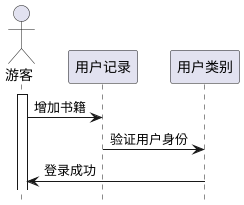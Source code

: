 @startuml
hide footbox

actor 游客

participant 用户记录
participant 用户类别

activate 游客
游客->用户记录:增加书籍
用户记录->用户类别:验证用户身份
用户类别->游客:登录成功
@enduml